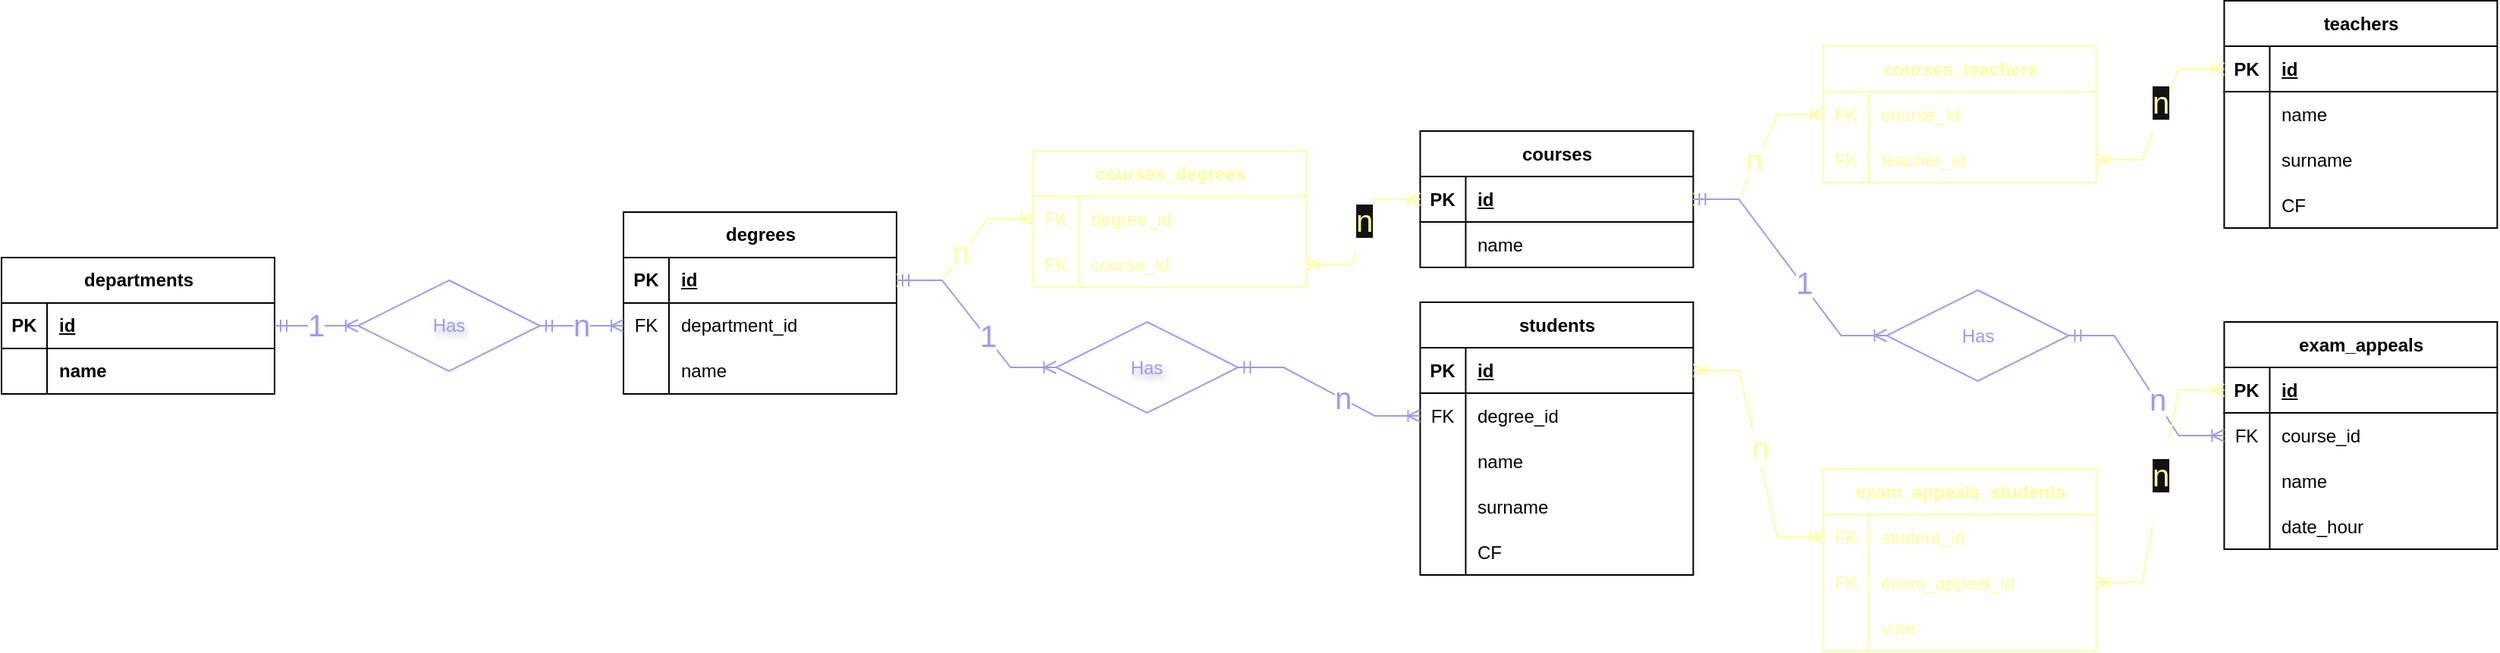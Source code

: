 <mxfile version="27.0.9">
  <diagram name="Pagina-1" id="06k3Z27PeAj8y19fnz2d">
    <mxGraphModel dx="1483" dy="-186" grid="1" gridSize="10" guides="1" tooltips="1" connect="1" arrows="1" fold="1" page="0" pageScale="1" pageWidth="1169" pageHeight="827" math="0" shadow="0">
      <root>
        <mxCell id="0" />
        <mxCell id="1" parent="0" />
        <mxCell id="86YkjnECOWu4n2th2gXM-67" value="departments" style="shape=table;startSize=30;container=1;collapsible=1;childLayout=tableLayout;fixedRows=1;rowLines=0;fontStyle=1;align=center;resizeLast=1;html=1;" vertex="1" parent="1">
          <mxGeometry y="1458" width="180" height="90" as="geometry" />
        </mxCell>
        <mxCell id="86YkjnECOWu4n2th2gXM-68" value="" style="shape=tableRow;horizontal=0;startSize=0;swimlaneHead=0;swimlaneBody=0;fillColor=none;collapsible=0;dropTarget=0;points=[[0,0.5],[1,0.5]];portConstraint=eastwest;top=0;left=0;right=0;bottom=1;" vertex="1" parent="86YkjnECOWu4n2th2gXM-67">
          <mxGeometry y="30" width="180" height="30" as="geometry" />
        </mxCell>
        <mxCell id="86YkjnECOWu4n2th2gXM-69" value="PK" style="shape=partialRectangle;connectable=0;fillColor=none;top=0;left=0;bottom=0;right=0;fontStyle=1;overflow=hidden;whiteSpace=wrap;html=1;" vertex="1" parent="86YkjnECOWu4n2th2gXM-68">
          <mxGeometry width="30" height="30" as="geometry">
            <mxRectangle width="30" height="30" as="alternateBounds" />
          </mxGeometry>
        </mxCell>
        <mxCell id="86YkjnECOWu4n2th2gXM-70" value="id" style="shape=partialRectangle;connectable=0;fillColor=none;top=0;left=0;bottom=0;right=0;align=left;spacingLeft=6;fontStyle=5;overflow=hidden;whiteSpace=wrap;html=1;" vertex="1" parent="86YkjnECOWu4n2th2gXM-68">
          <mxGeometry x="30" width="150" height="30" as="geometry">
            <mxRectangle width="150" height="30" as="alternateBounds" />
          </mxGeometry>
        </mxCell>
        <mxCell id="86YkjnECOWu4n2th2gXM-71" value="" style="shape=tableRow;horizontal=0;startSize=0;swimlaneHead=0;swimlaneBody=0;fillColor=none;collapsible=0;dropTarget=0;points=[[0,0.5],[1,0.5]];portConstraint=eastwest;top=0;left=0;right=0;bottom=1;" vertex="1" parent="86YkjnECOWu4n2th2gXM-67">
          <mxGeometry y="60" width="180" height="30" as="geometry" />
        </mxCell>
        <mxCell id="86YkjnECOWu4n2th2gXM-72" value="" style="shape=partialRectangle;connectable=0;fillColor=none;top=0;left=0;bottom=0;right=0;fontStyle=1;overflow=hidden;whiteSpace=wrap;html=1;" vertex="1" parent="86YkjnECOWu4n2th2gXM-71">
          <mxGeometry width="30" height="30" as="geometry">
            <mxRectangle width="30" height="30" as="alternateBounds" />
          </mxGeometry>
        </mxCell>
        <mxCell id="86YkjnECOWu4n2th2gXM-73" value="name" style="shape=partialRectangle;connectable=0;fillColor=none;top=0;left=0;bottom=0;right=0;align=left;spacingLeft=6;fontStyle=1;overflow=hidden;whiteSpace=wrap;html=1;" vertex="1" parent="86YkjnECOWu4n2th2gXM-71">
          <mxGeometry x="30" width="150" height="30" as="geometry">
            <mxRectangle width="150" height="30" as="alternateBounds" />
          </mxGeometry>
        </mxCell>
        <mxCell id="86YkjnECOWu4n2th2gXM-74" value="degrees" style="shape=table;startSize=30;container=1;collapsible=1;childLayout=tableLayout;fixedRows=1;rowLines=0;fontStyle=1;align=center;resizeLast=1;html=1;" vertex="1" parent="1">
          <mxGeometry x="410" y="1428" width="180" height="120" as="geometry" />
        </mxCell>
        <mxCell id="86YkjnECOWu4n2th2gXM-75" value="" style="shape=tableRow;horizontal=0;startSize=0;swimlaneHead=0;swimlaneBody=0;fillColor=none;collapsible=0;dropTarget=0;points=[[0,0.5],[1,0.5]];portConstraint=eastwest;top=0;left=0;right=0;bottom=1;" vertex="1" parent="86YkjnECOWu4n2th2gXM-74">
          <mxGeometry y="30" width="180" height="30" as="geometry" />
        </mxCell>
        <mxCell id="86YkjnECOWu4n2th2gXM-76" value="PK" style="shape=partialRectangle;connectable=0;fillColor=none;top=0;left=0;bottom=0;right=0;fontStyle=1;overflow=hidden;whiteSpace=wrap;html=1;" vertex="1" parent="86YkjnECOWu4n2th2gXM-75">
          <mxGeometry width="30" height="30" as="geometry">
            <mxRectangle width="30" height="30" as="alternateBounds" />
          </mxGeometry>
        </mxCell>
        <mxCell id="86YkjnECOWu4n2th2gXM-77" value="id" style="shape=partialRectangle;connectable=0;fillColor=none;top=0;left=0;bottom=0;right=0;align=left;spacingLeft=6;fontStyle=5;overflow=hidden;whiteSpace=wrap;html=1;" vertex="1" parent="86YkjnECOWu4n2th2gXM-75">
          <mxGeometry x="30" width="150" height="30" as="geometry">
            <mxRectangle width="150" height="30" as="alternateBounds" />
          </mxGeometry>
        </mxCell>
        <mxCell id="86YkjnECOWu4n2th2gXM-78" value="" style="shape=tableRow;horizontal=0;startSize=0;swimlaneHead=0;swimlaneBody=0;fillColor=none;collapsible=0;dropTarget=0;points=[[0,0.5],[1,0.5]];portConstraint=eastwest;top=0;left=0;right=0;bottom=0;" vertex="1" parent="86YkjnECOWu4n2th2gXM-74">
          <mxGeometry y="60" width="180" height="30" as="geometry" />
        </mxCell>
        <mxCell id="86YkjnECOWu4n2th2gXM-79" value="FK" style="shape=partialRectangle;connectable=0;fillColor=none;top=0;left=0;bottom=0;right=0;editable=1;overflow=hidden;whiteSpace=wrap;html=1;" vertex="1" parent="86YkjnECOWu4n2th2gXM-78">
          <mxGeometry width="30" height="30" as="geometry">
            <mxRectangle width="30" height="30" as="alternateBounds" />
          </mxGeometry>
        </mxCell>
        <mxCell id="86YkjnECOWu4n2th2gXM-80" value="department_id" style="shape=partialRectangle;connectable=0;fillColor=none;top=0;left=0;bottom=0;right=0;align=left;spacingLeft=6;overflow=hidden;whiteSpace=wrap;html=1;" vertex="1" parent="86YkjnECOWu4n2th2gXM-78">
          <mxGeometry x="30" width="150" height="30" as="geometry">
            <mxRectangle width="150" height="30" as="alternateBounds" />
          </mxGeometry>
        </mxCell>
        <mxCell id="86YkjnECOWu4n2th2gXM-81" value="" style="shape=tableRow;horizontal=0;startSize=0;swimlaneHead=0;swimlaneBody=0;fillColor=none;collapsible=0;dropTarget=0;points=[[0,0.5],[1,0.5]];portConstraint=eastwest;top=0;left=0;right=0;bottom=0;" vertex="1" parent="86YkjnECOWu4n2th2gXM-74">
          <mxGeometry y="90" width="180" height="30" as="geometry" />
        </mxCell>
        <mxCell id="86YkjnECOWu4n2th2gXM-82" value="" style="shape=partialRectangle;connectable=0;fillColor=none;top=0;left=0;bottom=0;right=0;editable=1;overflow=hidden;whiteSpace=wrap;html=1;" vertex="1" parent="86YkjnECOWu4n2th2gXM-81">
          <mxGeometry width="30" height="30" as="geometry">
            <mxRectangle width="30" height="30" as="alternateBounds" />
          </mxGeometry>
        </mxCell>
        <mxCell id="86YkjnECOWu4n2th2gXM-83" value="name" style="shape=partialRectangle;connectable=0;fillColor=none;top=0;left=0;bottom=0;right=0;align=left;spacingLeft=6;overflow=hidden;whiteSpace=wrap;html=1;" vertex="1" parent="86YkjnECOWu4n2th2gXM-81">
          <mxGeometry x="30" width="150" height="30" as="geometry">
            <mxRectangle width="150" height="30" as="alternateBounds" />
          </mxGeometry>
        </mxCell>
        <mxCell id="86YkjnECOWu4n2th2gXM-84" value="Has" style="shape=rhombus;perimeter=rhombusPerimeter;whiteSpace=wrap;html=1;align=center;textShadow=1;strokeColor=#9999FF;fontColor=#9999FF;" vertex="1" parent="1">
          <mxGeometry x="235" y="1473" width="120" height="60" as="geometry" />
        </mxCell>
        <mxCell id="86YkjnECOWu4n2th2gXM-85" value="" style="edgeStyle=entityRelationEdgeStyle;fontSize=12;html=1;endArrow=ERoneToMany;startArrow=ERmandOne;rounded=0;exitX=1;exitY=0.5;exitDx=0;exitDy=0;strokeColor=#9999FF;" edge="1" source="86YkjnECOWu4n2th2gXM-84" target="86YkjnECOWu4n2th2gXM-78" parent="1">
          <mxGeometry width="100" height="100" relative="1" as="geometry">
            <mxPoint x="385" y="1686" as="sourcePoint" />
            <mxPoint x="485" y="1586" as="targetPoint" />
          </mxGeometry>
        </mxCell>
        <mxCell id="86YkjnECOWu4n2th2gXM-86" value="&lt;font style=&quot;font-size: 20px;&quot;&gt;n&lt;/font&gt;" style="edgeLabel;html=1;align=center;verticalAlign=middle;resizable=0;points=[];fontColor=#9999FF;" vertex="1" connectable="0" parent="86YkjnECOWu4n2th2gXM-85">
          <mxGeometry x="0.146" y="1" relative="1" as="geometry">
            <mxPoint as="offset" />
          </mxGeometry>
        </mxCell>
        <mxCell id="86YkjnECOWu4n2th2gXM-87" value="" style="edgeStyle=entityRelationEdgeStyle;fontSize=12;html=1;endArrow=ERoneToMany;startArrow=ERmandOne;rounded=0;exitX=1;exitY=0.5;exitDx=0;exitDy=0;entryX=0;entryY=0.5;entryDx=0;entryDy=0;strokeColor=#9999FF;" edge="1" source="86YkjnECOWu4n2th2gXM-68" target="86YkjnECOWu4n2th2gXM-84" parent="1">
          <mxGeometry width="100" height="100" relative="1" as="geometry">
            <mxPoint x="200" y="1676" as="sourcePoint" />
            <mxPoint x="310" y="1781" as="targetPoint" />
          </mxGeometry>
        </mxCell>
        <mxCell id="86YkjnECOWu4n2th2gXM-88" value="&lt;font style=&quot;font-size: 20px;&quot;&gt;1&lt;/font&gt;" style="edgeLabel;html=1;align=center;verticalAlign=middle;resizable=0;points=[];fontColor=#9999FF;" vertex="1" connectable="0" parent="86YkjnECOWu4n2th2gXM-87">
          <mxGeometry x="0.146" y="1" relative="1" as="geometry">
            <mxPoint as="offset" />
          </mxGeometry>
        </mxCell>
        <mxCell id="86YkjnECOWu4n2th2gXM-101" value="courses" style="shape=table;startSize=30;container=1;collapsible=1;childLayout=tableLayout;fixedRows=1;rowLines=0;fontStyle=1;align=center;resizeLast=1;html=1;" vertex="1" parent="1">
          <mxGeometry x="935.2" y="1374.5" width="180" height="90" as="geometry" />
        </mxCell>
        <mxCell id="86YkjnECOWu4n2th2gXM-102" value="" style="shape=tableRow;horizontal=0;startSize=0;swimlaneHead=0;swimlaneBody=0;fillColor=none;collapsible=0;dropTarget=0;points=[[0,0.5],[1,0.5]];portConstraint=eastwest;top=0;left=0;right=0;bottom=1;" vertex="1" parent="86YkjnECOWu4n2th2gXM-101">
          <mxGeometry y="30" width="180" height="30" as="geometry" />
        </mxCell>
        <mxCell id="86YkjnECOWu4n2th2gXM-103" value="PK" style="shape=partialRectangle;connectable=0;fillColor=none;top=0;left=0;bottom=0;right=0;fontStyle=1;overflow=hidden;whiteSpace=wrap;html=1;" vertex="1" parent="86YkjnECOWu4n2th2gXM-102">
          <mxGeometry width="30" height="30" as="geometry">
            <mxRectangle width="30" height="30" as="alternateBounds" />
          </mxGeometry>
        </mxCell>
        <mxCell id="86YkjnECOWu4n2th2gXM-104" value="id" style="shape=partialRectangle;connectable=0;fillColor=none;top=0;left=0;bottom=0;right=0;align=left;spacingLeft=6;fontStyle=5;overflow=hidden;whiteSpace=wrap;html=1;" vertex="1" parent="86YkjnECOWu4n2th2gXM-102">
          <mxGeometry x="30" width="150" height="30" as="geometry">
            <mxRectangle width="150" height="30" as="alternateBounds" />
          </mxGeometry>
        </mxCell>
        <mxCell id="86YkjnECOWu4n2th2gXM-105" value="" style="shape=tableRow;horizontal=0;startSize=0;swimlaneHead=0;swimlaneBody=0;fillColor=none;collapsible=0;dropTarget=0;points=[[0,0.5],[1,0.5]];portConstraint=eastwest;top=0;left=0;right=0;bottom=0;" vertex="1" parent="86YkjnECOWu4n2th2gXM-101">
          <mxGeometry y="60" width="180" height="30" as="geometry" />
        </mxCell>
        <mxCell id="86YkjnECOWu4n2th2gXM-106" value="" style="shape=partialRectangle;connectable=0;fillColor=none;top=0;left=0;bottom=0;right=0;editable=1;overflow=hidden;whiteSpace=wrap;html=1;" vertex="1" parent="86YkjnECOWu4n2th2gXM-105">
          <mxGeometry width="30" height="30" as="geometry">
            <mxRectangle width="30" height="30" as="alternateBounds" />
          </mxGeometry>
        </mxCell>
        <mxCell id="86YkjnECOWu4n2th2gXM-107" value="name" style="shape=partialRectangle;connectable=0;fillColor=none;top=0;left=0;bottom=0;right=0;align=left;spacingLeft=6;overflow=hidden;whiteSpace=wrap;html=1;" vertex="1" parent="86YkjnECOWu4n2th2gXM-105">
          <mxGeometry x="30" width="150" height="30" as="geometry">
            <mxRectangle width="150" height="30" as="alternateBounds" />
          </mxGeometry>
        </mxCell>
        <mxCell id="86YkjnECOWu4n2th2gXM-118" value="&#xa;&lt;span style=&quot;font-family: Helvetica; font-size: 20px; font-style: normal; font-variant-ligatures: normal; font-variant-caps: normal; font-weight: 400; letter-spacing: normal; orphans: 2; text-align: center; text-indent: 0px; text-transform: none; widows: 2; word-spacing: 0px; -webkit-text-stroke-width: 0px; white-space: nowrap; background-color: rgb(18, 18, 18); text-decoration-thickness: initial; text-decoration-style: initial; text-decoration-color: initial; float: none; display: inline !important;&quot;&gt;n&lt;/span&gt;&#xa;&#xa;" style="edgeStyle=entityRelationEdgeStyle;fontSize=12;html=1;endArrow=ERoneToMany;startArrow=ERoneToMany;rounded=0;exitX=1;exitY=0.5;exitDx=0;exitDy=0;entryX=0;entryY=0.5;entryDx=0;entryDy=0;strokeColor=#FFFF99;fontColor=#FFFF99;" edge="1" source="86YkjnECOWu4n2th2gXM-275" target="86YkjnECOWu4n2th2gXM-102" parent="1">
          <mxGeometry width="100" height="100" relative="1" as="geometry">
            <mxPoint x="815.2" y="1455.5" as="sourcePoint" />
            <mxPoint x="1115.2" y="1458.5" as="targetPoint" />
          </mxGeometry>
        </mxCell>
        <mxCell id="86YkjnECOWu4n2th2gXM-122" value="" style="edgeStyle=entityRelationEdgeStyle;fontSize=12;html=1;endArrow=ERoneToMany;startArrow=ERoneToMany;rounded=0;exitX=1;exitY=0.5;exitDx=0;exitDy=0;entryX=0;entryY=0.5;entryDx=0;entryDy=0;strokeColor=#FFFF99;" edge="1" source="86YkjnECOWu4n2th2gXM-75" target="86YkjnECOWu4n2th2gXM-272" parent="1">
          <mxGeometry width="100" height="100" relative="1" as="geometry">
            <mxPoint x="745" y="1686" as="sourcePoint" />
            <mxPoint x="745" y="1428" as="targetPoint" />
            <Array as="points">
              <mxPoint x="745" y="1789" />
              <mxPoint x="795" y="1769" />
            </Array>
          </mxGeometry>
        </mxCell>
        <mxCell id="86YkjnECOWu4n2th2gXM-123" value="&lt;font style=&quot;font-size: 20px;&quot;&gt;n&lt;/font&gt;" style="edgeLabel;html=1;align=center;verticalAlign=middle;resizable=0;points=[];fontColor=#FFFF99;" vertex="1" connectable="0" parent="86YkjnECOWu4n2th2gXM-122">
          <mxGeometry x="-0.044" y="2" relative="1" as="geometry">
            <mxPoint as="offset" />
          </mxGeometry>
        </mxCell>
        <mxCell id="86YkjnECOWu4n2th2gXM-124" value="teachers" style="shape=table;startSize=30;container=1;collapsible=1;childLayout=tableLayout;fixedRows=1;rowLines=0;fontStyle=1;align=center;resizeLast=1;html=1;" vertex="1" parent="1">
          <mxGeometry x="1465.2" y="1288.5" width="180" height="150" as="geometry" />
        </mxCell>
        <mxCell id="86YkjnECOWu4n2th2gXM-125" value="" style="shape=tableRow;horizontal=0;startSize=0;swimlaneHead=0;swimlaneBody=0;fillColor=none;collapsible=0;dropTarget=0;points=[[0,0.5],[1,0.5]];portConstraint=eastwest;top=0;left=0;right=0;bottom=1;" vertex="1" parent="86YkjnECOWu4n2th2gXM-124">
          <mxGeometry y="30" width="180" height="30" as="geometry" />
        </mxCell>
        <mxCell id="86YkjnECOWu4n2th2gXM-126" value="PK" style="shape=partialRectangle;connectable=0;fillColor=none;top=0;left=0;bottom=0;right=0;fontStyle=1;overflow=hidden;whiteSpace=wrap;html=1;" vertex="1" parent="86YkjnECOWu4n2th2gXM-125">
          <mxGeometry width="30" height="30" as="geometry">
            <mxRectangle width="30" height="30" as="alternateBounds" />
          </mxGeometry>
        </mxCell>
        <mxCell id="86YkjnECOWu4n2th2gXM-127" value="id" style="shape=partialRectangle;connectable=0;fillColor=none;top=0;left=0;bottom=0;right=0;align=left;spacingLeft=6;fontStyle=5;overflow=hidden;whiteSpace=wrap;html=1;" vertex="1" parent="86YkjnECOWu4n2th2gXM-125">
          <mxGeometry x="30" width="150" height="30" as="geometry">
            <mxRectangle width="150" height="30" as="alternateBounds" />
          </mxGeometry>
        </mxCell>
        <mxCell id="86YkjnECOWu4n2th2gXM-128" value="" style="shape=tableRow;horizontal=0;startSize=0;swimlaneHead=0;swimlaneBody=0;fillColor=none;collapsible=0;dropTarget=0;points=[[0,0.5],[1,0.5]];portConstraint=eastwest;top=0;left=0;right=0;bottom=0;" vertex="1" parent="86YkjnECOWu4n2th2gXM-124">
          <mxGeometry y="60" width="180" height="30" as="geometry" />
        </mxCell>
        <mxCell id="86YkjnECOWu4n2th2gXM-129" value="" style="shape=partialRectangle;connectable=0;fillColor=none;top=0;left=0;bottom=0;right=0;editable=1;overflow=hidden;whiteSpace=wrap;html=1;" vertex="1" parent="86YkjnECOWu4n2th2gXM-128">
          <mxGeometry width="30" height="30" as="geometry">
            <mxRectangle width="30" height="30" as="alternateBounds" />
          </mxGeometry>
        </mxCell>
        <mxCell id="86YkjnECOWu4n2th2gXM-130" value="name" style="shape=partialRectangle;connectable=0;fillColor=none;top=0;left=0;bottom=0;right=0;align=left;spacingLeft=6;overflow=hidden;whiteSpace=wrap;html=1;" vertex="1" parent="86YkjnECOWu4n2th2gXM-128">
          <mxGeometry x="30" width="150" height="30" as="geometry">
            <mxRectangle width="150" height="30" as="alternateBounds" />
          </mxGeometry>
        </mxCell>
        <mxCell id="86YkjnECOWu4n2th2gXM-131" value="" style="shape=tableRow;horizontal=0;startSize=0;swimlaneHead=0;swimlaneBody=0;fillColor=none;collapsible=0;dropTarget=0;points=[[0,0.5],[1,0.5]];portConstraint=eastwest;top=0;left=0;right=0;bottom=0;" vertex="1" parent="86YkjnECOWu4n2th2gXM-124">
          <mxGeometry y="90" width="180" height="30" as="geometry" />
        </mxCell>
        <mxCell id="86YkjnECOWu4n2th2gXM-132" value="" style="shape=partialRectangle;connectable=0;fillColor=none;top=0;left=0;bottom=0;right=0;editable=1;overflow=hidden;whiteSpace=wrap;html=1;" vertex="1" parent="86YkjnECOWu4n2th2gXM-131">
          <mxGeometry width="30" height="30" as="geometry">
            <mxRectangle width="30" height="30" as="alternateBounds" />
          </mxGeometry>
        </mxCell>
        <mxCell id="86YkjnECOWu4n2th2gXM-133" value="surname" style="shape=partialRectangle;connectable=0;fillColor=none;top=0;left=0;bottom=0;right=0;align=left;spacingLeft=6;overflow=hidden;whiteSpace=wrap;html=1;" vertex="1" parent="86YkjnECOWu4n2th2gXM-131">
          <mxGeometry x="30" width="150" height="30" as="geometry">
            <mxRectangle width="150" height="30" as="alternateBounds" />
          </mxGeometry>
        </mxCell>
        <mxCell id="86YkjnECOWu4n2th2gXM-134" value="" style="shape=tableRow;horizontal=0;startSize=0;swimlaneHead=0;swimlaneBody=0;fillColor=none;collapsible=0;dropTarget=0;points=[[0,0.5],[1,0.5]];portConstraint=eastwest;top=0;left=0;right=0;bottom=0;" vertex="1" parent="86YkjnECOWu4n2th2gXM-124">
          <mxGeometry y="120" width="180" height="30" as="geometry" />
        </mxCell>
        <mxCell id="86YkjnECOWu4n2th2gXM-135" value="" style="shape=partialRectangle;connectable=0;fillColor=none;top=0;left=0;bottom=0;right=0;editable=1;overflow=hidden;whiteSpace=wrap;html=1;" vertex="1" parent="86YkjnECOWu4n2th2gXM-134">
          <mxGeometry width="30" height="30" as="geometry">
            <mxRectangle width="30" height="30" as="alternateBounds" />
          </mxGeometry>
        </mxCell>
        <mxCell id="86YkjnECOWu4n2th2gXM-136" value="CF" style="shape=partialRectangle;connectable=0;fillColor=none;top=0;left=0;bottom=0;right=0;align=left;spacingLeft=6;overflow=hidden;whiteSpace=wrap;html=1;" vertex="1" parent="86YkjnECOWu4n2th2gXM-134">
          <mxGeometry x="30" width="150" height="30" as="geometry">
            <mxRectangle width="150" height="30" as="alternateBounds" />
          </mxGeometry>
        </mxCell>
        <mxCell id="86YkjnECOWu4n2th2gXM-138" value="" style="edgeStyle=entityRelationEdgeStyle;fontSize=12;html=1;endArrow=ERoneToMany;startArrow=ERoneToMany;rounded=0;exitX=1;exitY=0.5;exitDx=0;exitDy=0;entryX=0;entryY=0.5;entryDx=0;entryDy=0;strokeColor=#FFFF99;" edge="1" source="86YkjnECOWu4n2th2gXM-102" target="86YkjnECOWu4n2th2gXM-285" parent="1">
          <mxGeometry width="100" height="100" relative="1" as="geometry">
            <mxPoint x="1445.2" y="1542.5" as="sourcePoint" />
            <mxPoint x="1242.7" y="1374.5" as="targetPoint" />
            <Array as="points">
              <mxPoint x="1465.2" y="1651.5" />
            </Array>
          </mxGeometry>
        </mxCell>
        <mxCell id="86YkjnECOWu4n2th2gXM-139" value="&lt;font style=&quot;font-size: 20px;&quot;&gt;n&lt;/font&gt;" style="edgeLabel;html=1;align=center;verticalAlign=middle;resizable=0;points=[];fontColor=#FFFF99;" vertex="1" connectable="0" parent="86YkjnECOWu4n2th2gXM-138">
          <mxGeometry x="-0.044" y="2" relative="1" as="geometry">
            <mxPoint as="offset" />
          </mxGeometry>
        </mxCell>
        <mxCell id="86YkjnECOWu4n2th2gXM-142" value="&#xa;&lt;span style=&quot;font-family: Helvetica; font-size: 20px; font-style: normal; font-variant-ligatures: normal; font-variant-caps: normal; font-weight: 400; letter-spacing: normal; orphans: 2; text-align: center; text-indent: 0px; text-transform: none; widows: 2; word-spacing: 0px; -webkit-text-stroke-width: 0px; white-space: nowrap; background-color: rgb(18, 18, 18); text-decoration-thickness: initial; text-decoration-style: initial; text-decoration-color: initial; float: none; display: inline !important;&quot;&gt;n&lt;/span&gt;&#xa;&#xa;" style="edgeStyle=entityRelationEdgeStyle;fontSize=12;html=1;endArrow=ERoneToMany;startArrow=ERoneToMany;rounded=0;exitX=1;exitY=0.5;exitDx=0;exitDy=0;entryX=0;entryY=0.5;entryDx=0;entryDy=0;strokeColor=#FFFF99;fontColor=#FFFF99;" edge="1" source="86YkjnECOWu4n2th2gXM-288" target="86YkjnECOWu4n2th2gXM-125" parent="1">
          <mxGeometry width="100" height="100" relative="1" as="geometry">
            <mxPoint x="1362.7" y="1374.5" as="sourcePoint" />
            <mxPoint x="1865.2" y="1546.5" as="targetPoint" />
          </mxGeometry>
        </mxCell>
        <mxCell id="86YkjnECOWu4n2th2gXM-158" value="exam_appeals" style="shape=table;startSize=30;container=1;collapsible=1;childLayout=tableLayout;fixedRows=1;rowLines=0;fontStyle=1;align=center;resizeLast=1;html=1;" vertex="1" parent="1">
          <mxGeometry x="1465.2" y="1500.5" width="180" height="150" as="geometry" />
        </mxCell>
        <mxCell id="86YkjnECOWu4n2th2gXM-159" value="" style="shape=tableRow;horizontal=0;startSize=0;swimlaneHead=0;swimlaneBody=0;fillColor=none;collapsible=0;dropTarget=0;points=[[0,0.5],[1,0.5]];portConstraint=eastwest;top=0;left=0;right=0;bottom=1;" vertex="1" parent="86YkjnECOWu4n2th2gXM-158">
          <mxGeometry y="30" width="180" height="30" as="geometry" />
        </mxCell>
        <mxCell id="86YkjnECOWu4n2th2gXM-160" value="PK" style="shape=partialRectangle;connectable=0;fillColor=none;top=0;left=0;bottom=0;right=0;fontStyle=1;overflow=hidden;whiteSpace=wrap;html=1;" vertex="1" parent="86YkjnECOWu4n2th2gXM-159">
          <mxGeometry width="30" height="30" as="geometry">
            <mxRectangle width="30" height="30" as="alternateBounds" />
          </mxGeometry>
        </mxCell>
        <mxCell id="86YkjnECOWu4n2th2gXM-161" value="id" style="shape=partialRectangle;connectable=0;fillColor=none;top=0;left=0;bottom=0;right=0;align=left;spacingLeft=6;fontStyle=5;overflow=hidden;whiteSpace=wrap;html=1;" vertex="1" parent="86YkjnECOWu4n2th2gXM-159">
          <mxGeometry x="30" width="150" height="30" as="geometry">
            <mxRectangle width="150" height="30" as="alternateBounds" />
          </mxGeometry>
        </mxCell>
        <mxCell id="86YkjnECOWu4n2th2gXM-162" value="" style="shape=tableRow;horizontal=0;startSize=0;swimlaneHead=0;swimlaneBody=0;fillColor=none;collapsible=0;dropTarget=0;points=[[0,0.5],[1,0.5]];portConstraint=eastwest;top=0;left=0;right=0;bottom=0;" vertex="1" parent="86YkjnECOWu4n2th2gXM-158">
          <mxGeometry y="60" width="180" height="30" as="geometry" />
        </mxCell>
        <mxCell id="86YkjnECOWu4n2th2gXM-163" value="FK" style="shape=partialRectangle;connectable=0;fillColor=none;top=0;left=0;bottom=0;right=0;editable=1;overflow=hidden;whiteSpace=wrap;html=1;" vertex="1" parent="86YkjnECOWu4n2th2gXM-162">
          <mxGeometry width="30" height="30" as="geometry">
            <mxRectangle width="30" height="30" as="alternateBounds" />
          </mxGeometry>
        </mxCell>
        <mxCell id="86YkjnECOWu4n2th2gXM-164" value="course_id" style="shape=partialRectangle;connectable=0;fillColor=none;top=0;left=0;bottom=0;right=0;align=left;spacingLeft=6;overflow=hidden;whiteSpace=wrap;html=1;" vertex="1" parent="86YkjnECOWu4n2th2gXM-162">
          <mxGeometry x="30" width="150" height="30" as="geometry">
            <mxRectangle width="150" height="30" as="alternateBounds" />
          </mxGeometry>
        </mxCell>
        <mxCell id="86YkjnECOWu4n2th2gXM-165" value="" style="shape=tableRow;horizontal=0;startSize=0;swimlaneHead=0;swimlaneBody=0;fillColor=none;collapsible=0;dropTarget=0;points=[[0,0.5],[1,0.5]];portConstraint=eastwest;top=0;left=0;right=0;bottom=0;" vertex="1" parent="86YkjnECOWu4n2th2gXM-158">
          <mxGeometry y="90" width="180" height="30" as="geometry" />
        </mxCell>
        <mxCell id="86YkjnECOWu4n2th2gXM-166" value="" style="shape=partialRectangle;connectable=0;fillColor=none;top=0;left=0;bottom=0;right=0;editable=1;overflow=hidden;whiteSpace=wrap;html=1;" vertex="1" parent="86YkjnECOWu4n2th2gXM-165">
          <mxGeometry width="30" height="30" as="geometry">
            <mxRectangle width="30" height="30" as="alternateBounds" />
          </mxGeometry>
        </mxCell>
        <mxCell id="86YkjnECOWu4n2th2gXM-167" value="name" style="shape=partialRectangle;connectable=0;fillColor=none;top=0;left=0;bottom=0;right=0;align=left;spacingLeft=6;overflow=hidden;whiteSpace=wrap;html=1;" vertex="1" parent="86YkjnECOWu4n2th2gXM-165">
          <mxGeometry x="30" width="150" height="30" as="geometry">
            <mxRectangle width="150" height="30" as="alternateBounds" />
          </mxGeometry>
        </mxCell>
        <mxCell id="86YkjnECOWu4n2th2gXM-168" value="" style="shape=tableRow;horizontal=0;startSize=0;swimlaneHead=0;swimlaneBody=0;fillColor=none;collapsible=0;dropTarget=0;points=[[0,0.5],[1,0.5]];portConstraint=eastwest;top=0;left=0;right=0;bottom=0;" vertex="1" parent="86YkjnECOWu4n2th2gXM-158">
          <mxGeometry y="120" width="180" height="30" as="geometry" />
        </mxCell>
        <mxCell id="86YkjnECOWu4n2th2gXM-169" value="" style="shape=partialRectangle;connectable=0;fillColor=none;top=0;left=0;bottom=0;right=0;editable=1;overflow=hidden;whiteSpace=wrap;html=1;" vertex="1" parent="86YkjnECOWu4n2th2gXM-168">
          <mxGeometry width="30" height="30" as="geometry">
            <mxRectangle width="30" height="30" as="alternateBounds" />
          </mxGeometry>
        </mxCell>
        <mxCell id="86YkjnECOWu4n2th2gXM-170" value="date_hour" style="shape=partialRectangle;connectable=0;fillColor=none;top=0;left=0;bottom=0;right=0;align=left;spacingLeft=6;overflow=hidden;whiteSpace=wrap;html=1;" vertex="1" parent="86YkjnECOWu4n2th2gXM-168">
          <mxGeometry x="30" width="150" height="30" as="geometry">
            <mxRectangle width="150" height="30" as="alternateBounds" />
          </mxGeometry>
        </mxCell>
        <mxCell id="86YkjnECOWu4n2th2gXM-174" value="Has" style="shape=rhombus;perimeter=rhombusPerimeter;whiteSpace=wrap;html=1;align=center;strokeColor=#9999FF;fontColor=#9999FF;" vertex="1" parent="1">
          <mxGeometry x="1242.7" y="1479.5" width="120" height="60" as="geometry" />
        </mxCell>
        <mxCell id="86YkjnECOWu4n2th2gXM-175" value="" style="edgeStyle=entityRelationEdgeStyle;fontSize=12;html=1;endArrow=ERoneToMany;startArrow=ERmandOne;rounded=0;exitX=1;exitY=0.5;exitDx=0;exitDy=0;entryX=0;entryY=0.5;entryDx=0;entryDy=0;strokeColor=#9999FF;" edge="1" source="86YkjnECOWu4n2th2gXM-102" target="86YkjnECOWu4n2th2gXM-174" parent="1">
          <mxGeometry width="100" height="100" relative="1" as="geometry">
            <mxPoint x="1135.2" y="1490.5" as="sourcePoint" />
            <mxPoint x="1155.2" y="1925" as="targetPoint" />
          </mxGeometry>
        </mxCell>
        <mxCell id="86YkjnECOWu4n2th2gXM-176" value="&lt;font style=&quot;font-size: 20px;&quot;&gt;1&lt;/font&gt;" style="edgeLabel;html=1;align=center;verticalAlign=middle;resizable=0;points=[];fontColor=#9999FF;" vertex="1" connectable="0" parent="86YkjnECOWu4n2th2gXM-175">
          <mxGeometry x="0.146" y="1" relative="1" as="geometry">
            <mxPoint as="offset" />
          </mxGeometry>
        </mxCell>
        <mxCell id="86YkjnECOWu4n2th2gXM-177" value="" style="edgeStyle=entityRelationEdgeStyle;fontSize=12;html=1;endArrow=ERoneToMany;startArrow=ERmandOne;rounded=0;exitX=1;exitY=0.5;exitDx=0;exitDy=0;entryX=0;entryY=0.5;entryDx=0;entryDy=0;strokeColor=#9999FF;" edge="1" source="86YkjnECOWu4n2th2gXM-174" target="86YkjnECOWu4n2th2gXM-162" parent="1">
          <mxGeometry width="100" height="100" relative="1" as="geometry">
            <mxPoint x="1445.2" y="2012.5" as="sourcePoint" />
            <mxPoint x="1595.2" y="1957.5" as="targetPoint" />
          </mxGeometry>
        </mxCell>
        <mxCell id="86YkjnECOWu4n2th2gXM-178" value="&lt;font style=&quot;font-size: 20px;&quot;&gt;n&lt;/font&gt;" style="edgeLabel;html=1;align=center;verticalAlign=middle;resizable=0;points=[];fontColor=#9999FF;" vertex="1" connectable="0" parent="86YkjnECOWu4n2th2gXM-177">
          <mxGeometry x="0.146" y="1" relative="1" as="geometry">
            <mxPoint as="offset" />
          </mxGeometry>
        </mxCell>
        <mxCell id="86YkjnECOWu4n2th2gXM-197" value="" style="edgeStyle=entityRelationEdgeStyle;fontSize=12;html=1;endArrow=ERoneToMany;startArrow=ERmandOne;rounded=0;exitX=1;exitY=0.5;exitDx=0;exitDy=0;entryX=0;entryY=0.5;entryDx=0;entryDy=0;strokeColor=#9999FF;" edge="1" source="86YkjnECOWu4n2th2gXM-75" target="86YkjnECOWu4n2th2gXM-199" parent="1">
          <mxGeometry width="100" height="100" relative="1" as="geometry">
            <mxPoint x="185" y="1825" as="sourcePoint" />
            <mxPoint x="255" y="1810" as="targetPoint" />
          </mxGeometry>
        </mxCell>
        <mxCell id="86YkjnECOWu4n2th2gXM-198" value="&lt;font style=&quot;font-size: 20px;&quot;&gt;1&lt;/font&gt;" style="edgeLabel;html=1;align=center;verticalAlign=middle;resizable=0;points=[];fontColor=#9999FF;" vertex="1" connectable="0" parent="86YkjnECOWu4n2th2gXM-197">
          <mxGeometry x="0.146" y="1" relative="1" as="geometry">
            <mxPoint as="offset" />
          </mxGeometry>
        </mxCell>
        <mxCell id="86YkjnECOWu4n2th2gXM-199" value="Has" style="shape=rhombus;perimeter=rhombusPerimeter;whiteSpace=wrap;html=1;align=center;textShadow=1;strokeColor=#9999FF;fontColor=#9999FF;" vertex="1" parent="1">
          <mxGeometry x="695.2" y="1500.5" width="120" height="60" as="geometry" />
        </mxCell>
        <mxCell id="86YkjnECOWu4n2th2gXM-215" value="students" style="shape=table;startSize=30;container=1;collapsible=1;childLayout=tableLayout;fixedRows=1;rowLines=0;fontStyle=1;align=center;resizeLast=1;html=1;" vertex="1" parent="1">
          <mxGeometry x="935.2" y="1487.5" width="180" height="180" as="geometry" />
        </mxCell>
        <mxCell id="86YkjnECOWu4n2th2gXM-216" value="" style="shape=tableRow;horizontal=0;startSize=0;swimlaneHead=0;swimlaneBody=0;fillColor=none;collapsible=0;dropTarget=0;points=[[0,0.5],[1,0.5]];portConstraint=eastwest;top=0;left=0;right=0;bottom=1;" vertex="1" parent="86YkjnECOWu4n2th2gXM-215">
          <mxGeometry y="30" width="180" height="30" as="geometry" />
        </mxCell>
        <mxCell id="86YkjnECOWu4n2th2gXM-217" value="PK" style="shape=partialRectangle;connectable=0;fillColor=none;top=0;left=0;bottom=0;right=0;fontStyle=1;overflow=hidden;whiteSpace=wrap;html=1;" vertex="1" parent="86YkjnECOWu4n2th2gXM-216">
          <mxGeometry width="30" height="30" as="geometry">
            <mxRectangle width="30" height="30" as="alternateBounds" />
          </mxGeometry>
        </mxCell>
        <mxCell id="86YkjnECOWu4n2th2gXM-218" value="id" style="shape=partialRectangle;connectable=0;fillColor=none;top=0;left=0;bottom=0;right=0;align=left;spacingLeft=6;fontStyle=5;overflow=hidden;whiteSpace=wrap;html=1;" vertex="1" parent="86YkjnECOWu4n2th2gXM-216">
          <mxGeometry x="30" width="150" height="30" as="geometry">
            <mxRectangle width="150" height="30" as="alternateBounds" />
          </mxGeometry>
        </mxCell>
        <mxCell id="86YkjnECOWu4n2th2gXM-219" value="" style="shape=tableRow;horizontal=0;startSize=0;swimlaneHead=0;swimlaneBody=0;fillColor=none;collapsible=0;dropTarget=0;points=[[0,0.5],[1,0.5]];portConstraint=eastwest;top=0;left=0;right=0;bottom=0;" vertex="1" parent="86YkjnECOWu4n2th2gXM-215">
          <mxGeometry y="60" width="180" height="30" as="geometry" />
        </mxCell>
        <mxCell id="86YkjnECOWu4n2th2gXM-220" value="FK" style="shape=partialRectangle;connectable=0;fillColor=none;top=0;left=0;bottom=0;right=0;editable=1;overflow=hidden;whiteSpace=wrap;html=1;" vertex="1" parent="86YkjnECOWu4n2th2gXM-219">
          <mxGeometry width="30" height="30" as="geometry">
            <mxRectangle width="30" height="30" as="alternateBounds" />
          </mxGeometry>
        </mxCell>
        <mxCell id="86YkjnECOWu4n2th2gXM-221" value="degree_id" style="shape=partialRectangle;connectable=0;fillColor=none;top=0;left=0;bottom=0;right=0;align=left;spacingLeft=6;overflow=hidden;whiteSpace=wrap;html=1;" vertex="1" parent="86YkjnECOWu4n2th2gXM-219">
          <mxGeometry x="30" width="150" height="30" as="geometry">
            <mxRectangle width="150" height="30" as="alternateBounds" />
          </mxGeometry>
        </mxCell>
        <mxCell id="86YkjnECOWu4n2th2gXM-222" value="" style="shape=tableRow;horizontal=0;startSize=0;swimlaneHead=0;swimlaneBody=0;fillColor=none;collapsible=0;dropTarget=0;points=[[0,0.5],[1,0.5]];portConstraint=eastwest;top=0;left=0;right=0;bottom=0;" vertex="1" parent="86YkjnECOWu4n2th2gXM-215">
          <mxGeometry y="90" width="180" height="30" as="geometry" />
        </mxCell>
        <mxCell id="86YkjnECOWu4n2th2gXM-223" value="" style="shape=partialRectangle;connectable=0;fillColor=none;top=0;left=0;bottom=0;right=0;editable=1;overflow=hidden;whiteSpace=wrap;html=1;" vertex="1" parent="86YkjnECOWu4n2th2gXM-222">
          <mxGeometry width="30" height="30" as="geometry">
            <mxRectangle width="30" height="30" as="alternateBounds" />
          </mxGeometry>
        </mxCell>
        <mxCell id="86YkjnECOWu4n2th2gXM-224" value="name" style="shape=partialRectangle;connectable=0;fillColor=none;top=0;left=0;bottom=0;right=0;align=left;spacingLeft=6;overflow=hidden;whiteSpace=wrap;html=1;" vertex="1" parent="86YkjnECOWu4n2th2gXM-222">
          <mxGeometry x="30" width="150" height="30" as="geometry">
            <mxRectangle width="150" height="30" as="alternateBounds" />
          </mxGeometry>
        </mxCell>
        <mxCell id="86YkjnECOWu4n2th2gXM-252" value="" style="shape=tableRow;horizontal=0;startSize=0;swimlaneHead=0;swimlaneBody=0;fillColor=none;collapsible=0;dropTarget=0;points=[[0,0.5],[1,0.5]];portConstraint=eastwest;top=0;left=0;right=0;bottom=0;" vertex="1" parent="86YkjnECOWu4n2th2gXM-215">
          <mxGeometry y="120" width="180" height="30" as="geometry" />
        </mxCell>
        <mxCell id="86YkjnECOWu4n2th2gXM-253" value="" style="shape=partialRectangle;connectable=0;fillColor=none;top=0;left=0;bottom=0;right=0;editable=1;overflow=hidden;whiteSpace=wrap;html=1;" vertex="1" parent="86YkjnECOWu4n2th2gXM-252">
          <mxGeometry width="30" height="30" as="geometry">
            <mxRectangle width="30" height="30" as="alternateBounds" />
          </mxGeometry>
        </mxCell>
        <mxCell id="86YkjnECOWu4n2th2gXM-254" value="surname" style="shape=partialRectangle;connectable=0;fillColor=none;top=0;left=0;bottom=0;right=0;align=left;spacingLeft=6;overflow=hidden;whiteSpace=wrap;html=1;" vertex="1" parent="86YkjnECOWu4n2th2gXM-252">
          <mxGeometry x="30" width="150" height="30" as="geometry">
            <mxRectangle width="150" height="30" as="alternateBounds" />
          </mxGeometry>
        </mxCell>
        <mxCell id="86YkjnECOWu4n2th2gXM-225" value="" style="shape=tableRow;horizontal=0;startSize=0;swimlaneHead=0;swimlaneBody=0;fillColor=none;collapsible=0;dropTarget=0;points=[[0,0.5],[1,0.5]];portConstraint=eastwest;top=0;left=0;right=0;bottom=0;" vertex="1" parent="86YkjnECOWu4n2th2gXM-215">
          <mxGeometry y="150" width="180" height="30" as="geometry" />
        </mxCell>
        <mxCell id="86YkjnECOWu4n2th2gXM-226" value="" style="shape=partialRectangle;connectable=0;fillColor=none;top=0;left=0;bottom=0;right=0;editable=1;overflow=hidden;whiteSpace=wrap;html=1;" vertex="1" parent="86YkjnECOWu4n2th2gXM-225">
          <mxGeometry width="30" height="30" as="geometry">
            <mxRectangle width="30" height="30" as="alternateBounds" />
          </mxGeometry>
        </mxCell>
        <mxCell id="86YkjnECOWu4n2th2gXM-227" value="CF" style="shape=partialRectangle;connectable=0;fillColor=none;top=0;left=0;bottom=0;right=0;align=left;spacingLeft=6;overflow=hidden;whiteSpace=wrap;html=1;" vertex="1" parent="86YkjnECOWu4n2th2gXM-225">
          <mxGeometry x="30" width="150" height="30" as="geometry">
            <mxRectangle width="150" height="30" as="alternateBounds" />
          </mxGeometry>
        </mxCell>
        <mxCell id="86YkjnECOWu4n2th2gXM-228" value="" style="edgeStyle=entityRelationEdgeStyle;fontSize=12;html=1;endArrow=ERoneToMany;startArrow=ERmandOne;rounded=0;entryX=0;entryY=0.5;entryDx=0;entryDy=0;strokeColor=#9999FF;exitX=1;exitY=0.5;exitDx=0;exitDy=0;" edge="1" source="86YkjnECOWu4n2th2gXM-199" target="86YkjnECOWu4n2th2gXM-219" parent="1">
          <mxGeometry width="100" height="100" relative="1" as="geometry">
            <mxPoint x="792.7" y="2227.5" as="sourcePoint" />
            <mxPoint x="912.7" y="1992.5" as="targetPoint" />
          </mxGeometry>
        </mxCell>
        <mxCell id="86YkjnECOWu4n2th2gXM-229" value="&lt;font style=&quot;font-size: 20px;&quot;&gt;n&lt;/font&gt;" style="edgeLabel;html=1;align=center;verticalAlign=middle;resizable=0;points=[];fontColor=#9999FF;" vertex="1" connectable="0" parent="86YkjnECOWu4n2th2gXM-228">
          <mxGeometry x="0.146" y="1" relative="1" as="geometry">
            <mxPoint as="offset" />
          </mxGeometry>
        </mxCell>
        <mxCell id="86YkjnECOWu4n2th2gXM-233" value="&#xa;&lt;span style=&quot;font-family: Helvetica; font-size: 20px; font-style: normal; font-variant-ligatures: normal; font-variant-caps: normal; font-weight: 400; letter-spacing: normal; orphans: 2; text-align: center; text-indent: 0px; text-transform: none; widows: 2; word-spacing: 0px; -webkit-text-stroke-width: 0px; white-space: nowrap; background-color: rgb(18, 18, 18); text-decoration-thickness: initial; text-decoration-style: initial; text-decoration-color: initial; float: none; display: inline !important;&quot;&gt;n&lt;/span&gt;&#xa;&#xa;" style="edgeStyle=entityRelationEdgeStyle;fontSize=12;html=1;endArrow=ERoneToMany;startArrow=ERoneToMany;rounded=0;exitX=1;exitY=0.5;exitDx=0;exitDy=0;strokeColor=#FFFF99;fontColor=#FFFF99;entryX=0;entryY=0.5;entryDx=0;entryDy=0;" edge="1" source="86YkjnECOWu4n2th2gXM-262" target="86YkjnECOWu4n2th2gXM-159" parent="1">
          <mxGeometry width="100" height="100" relative="1" as="geometry">
            <mxPoint x="1350.83" y="1619.5" as="sourcePoint" />
            <mxPoint x="1605.2" y="2267.5" as="targetPoint" />
          </mxGeometry>
        </mxCell>
        <mxCell id="86YkjnECOWu4n2th2gXM-237" value="" style="edgeStyle=entityRelationEdgeStyle;fontSize=12;html=1;endArrow=ERoneToMany;startArrow=ERoneToMany;rounded=0;exitX=1;exitY=0.5;exitDx=0;exitDy=0;entryX=0;entryY=0.5;entryDx=0;entryDy=0;strokeColor=#FFFF99;" edge="1" source="86YkjnECOWu4n2th2gXM-216" target="86YkjnECOWu4n2th2gXM-259" parent="1">
          <mxGeometry width="100" height="100" relative="1" as="geometry">
            <mxPoint x="1182.7" y="2427.5" as="sourcePoint" />
            <mxPoint x="1230.83" y="1619.5" as="targetPoint" />
            <Array as="points">
              <mxPoint x="1512.7" y="2560.5" />
              <mxPoint x="1562.7" y="2540.5" />
            </Array>
          </mxGeometry>
        </mxCell>
        <mxCell id="86YkjnECOWu4n2th2gXM-238" value="&lt;font style=&quot;font-size: 20px;&quot;&gt;n&lt;/font&gt;" style="edgeLabel;html=1;align=center;verticalAlign=middle;resizable=0;points=[];fontColor=#FFFF99;" vertex="1" connectable="0" parent="86YkjnECOWu4n2th2gXM-237">
          <mxGeometry x="-0.044" y="2" relative="1" as="geometry">
            <mxPoint as="offset" />
          </mxGeometry>
        </mxCell>
        <mxCell id="86YkjnECOWu4n2th2gXM-255" value="exam_appeals_students" style="shape=table;startSize=30;container=1;collapsible=1;childLayout=tableLayout;fixedRows=1;rowLines=0;fontStyle=1;align=center;resizeLast=1;html=1;strokeColor=#FFFF99;fontColor=#FFFF99;" vertex="1" parent="1">
          <mxGeometry x="1200.83" y="1597.5" width="180" height="120" as="geometry" />
        </mxCell>
        <mxCell id="86YkjnECOWu4n2th2gXM-259" value="" style="shape=tableRow;horizontal=0;startSize=0;swimlaneHead=0;swimlaneBody=0;fillColor=none;collapsible=0;dropTarget=0;points=[[0,0.5],[1,0.5]];portConstraint=eastwest;top=0;left=0;right=0;bottom=0;fontColor=none;noLabel=1;" vertex="1" parent="86YkjnECOWu4n2th2gXM-255">
          <mxGeometry y="30" width="180" height="30" as="geometry" />
        </mxCell>
        <mxCell id="86YkjnECOWu4n2th2gXM-260" value="FK" style="shape=partialRectangle;connectable=0;fillColor=none;top=0;left=0;bottom=0;right=0;editable=1;overflow=hidden;whiteSpace=wrap;html=1;fontColor=#FFFF99;" vertex="1" parent="86YkjnECOWu4n2th2gXM-259">
          <mxGeometry width="30" height="30" as="geometry">
            <mxRectangle width="30" height="30" as="alternateBounds" />
          </mxGeometry>
        </mxCell>
        <mxCell id="86YkjnECOWu4n2th2gXM-261" value="student_id" style="shape=partialRectangle;connectable=0;fillColor=none;top=0;left=0;bottom=0;right=0;align=left;spacingLeft=6;overflow=hidden;whiteSpace=wrap;html=1;fontColor=#FFFF99;" vertex="1" parent="86YkjnECOWu4n2th2gXM-259">
          <mxGeometry x="30" width="150" height="30" as="geometry">
            <mxRectangle width="150" height="30" as="alternateBounds" />
          </mxGeometry>
        </mxCell>
        <mxCell id="86YkjnECOWu4n2th2gXM-262" value="" style="shape=tableRow;horizontal=0;startSize=0;swimlaneHead=0;swimlaneBody=0;fillColor=none;collapsible=0;dropTarget=0;points=[[0,0.5],[1,0.5]];portConstraint=eastwest;top=0;left=0;right=0;bottom=0;fontColor=#FFFF99;" vertex="1" parent="86YkjnECOWu4n2th2gXM-255">
          <mxGeometry y="60" width="180" height="30" as="geometry" />
        </mxCell>
        <mxCell id="86YkjnECOWu4n2th2gXM-263" value="FK" style="shape=partialRectangle;connectable=0;fillColor=none;top=0;left=0;bottom=0;right=0;editable=1;overflow=hidden;whiteSpace=wrap;html=1;fontColor=#FFFF99;" vertex="1" parent="86YkjnECOWu4n2th2gXM-262">
          <mxGeometry width="30" height="30" as="geometry">
            <mxRectangle width="30" height="30" as="alternateBounds" />
          </mxGeometry>
        </mxCell>
        <mxCell id="86YkjnECOWu4n2th2gXM-264" value="exam_appeal_id" style="shape=partialRectangle;connectable=0;fillColor=none;top=0;left=0;bottom=0;right=0;align=left;spacingLeft=6;overflow=hidden;whiteSpace=wrap;html=1;fontColor=#FFFF99;" vertex="1" parent="86YkjnECOWu4n2th2gXM-262">
          <mxGeometry x="30" width="150" height="30" as="geometry">
            <mxRectangle width="150" height="30" as="alternateBounds" />
          </mxGeometry>
        </mxCell>
        <mxCell id="86YkjnECOWu4n2th2gXM-265" value="" style="shape=tableRow;horizontal=0;startSize=0;swimlaneHead=0;swimlaneBody=0;fillColor=none;collapsible=0;dropTarget=0;points=[[0,0.5],[1,0.5]];portConstraint=eastwest;top=0;left=0;right=0;bottom=0;" vertex="1" parent="86YkjnECOWu4n2th2gXM-255">
          <mxGeometry y="90" width="180" height="30" as="geometry" />
        </mxCell>
        <mxCell id="86YkjnECOWu4n2th2gXM-266" value="" style="shape=partialRectangle;connectable=0;fillColor=none;top=0;left=0;bottom=0;right=0;editable=1;overflow=hidden;whiteSpace=wrap;html=1;" vertex="1" parent="86YkjnECOWu4n2th2gXM-265">
          <mxGeometry width="30" height="30" as="geometry">
            <mxRectangle width="30" height="30" as="alternateBounds" />
          </mxGeometry>
        </mxCell>
        <mxCell id="86YkjnECOWu4n2th2gXM-267" value="vote" style="shape=partialRectangle;connectable=0;fillColor=none;top=0;left=0;bottom=0;right=0;align=left;spacingLeft=6;overflow=hidden;whiteSpace=wrap;html=1;fontColor=#FFFF99;" vertex="1" parent="86YkjnECOWu4n2th2gXM-265">
          <mxGeometry x="30" width="150" height="30" as="geometry">
            <mxRectangle width="150" height="30" as="alternateBounds" />
          </mxGeometry>
        </mxCell>
        <mxCell id="86YkjnECOWu4n2th2gXM-268" value="courses_degrees" style="shape=table;startSize=30;container=1;collapsible=1;childLayout=tableLayout;fixedRows=1;rowLines=0;fontStyle=1;align=center;resizeLast=1;html=1;fontColor=#FFFF99;strokeColor=#FFFF99;" vertex="1" parent="1">
          <mxGeometry x="680.2" y="1387.5" width="180" height="90" as="geometry" />
        </mxCell>
        <mxCell id="86YkjnECOWu4n2th2gXM-272" value="" style="shape=tableRow;horizontal=0;startSize=0;swimlaneHead=0;swimlaneBody=0;fillColor=none;collapsible=0;dropTarget=0;points=[[0,0.5],[1,0.5]];portConstraint=eastwest;top=0;left=0;right=0;bottom=0;" vertex="1" parent="86YkjnECOWu4n2th2gXM-268">
          <mxGeometry y="30" width="180" height="30" as="geometry" />
        </mxCell>
        <mxCell id="86YkjnECOWu4n2th2gXM-273" value="FK" style="shape=partialRectangle;connectable=0;fillColor=none;top=0;left=0;bottom=0;right=0;editable=1;overflow=hidden;whiteSpace=wrap;html=1;fontColor=#FFFF99;" vertex="1" parent="86YkjnECOWu4n2th2gXM-272">
          <mxGeometry width="30" height="30" as="geometry">
            <mxRectangle width="30" height="30" as="alternateBounds" />
          </mxGeometry>
        </mxCell>
        <mxCell id="86YkjnECOWu4n2th2gXM-274" value="&lt;font style=&quot;color: rgb(255, 255, 153);&quot;&gt;degree_id&lt;/font&gt;" style="shape=partialRectangle;connectable=0;fillColor=none;top=0;left=0;bottom=0;right=0;align=left;spacingLeft=6;overflow=hidden;whiteSpace=wrap;html=1;" vertex="1" parent="86YkjnECOWu4n2th2gXM-272">
          <mxGeometry x="30" width="150" height="30" as="geometry">
            <mxRectangle width="150" height="30" as="alternateBounds" />
          </mxGeometry>
        </mxCell>
        <mxCell id="86YkjnECOWu4n2th2gXM-275" value="" style="shape=tableRow;horizontal=0;startSize=0;swimlaneHead=0;swimlaneBody=0;fillColor=none;collapsible=0;dropTarget=0;points=[[0,0.5],[1,0.5]];portConstraint=eastwest;top=0;left=0;right=0;bottom=0;" vertex="1" parent="86YkjnECOWu4n2th2gXM-268">
          <mxGeometry y="60" width="180" height="30" as="geometry" />
        </mxCell>
        <mxCell id="86YkjnECOWu4n2th2gXM-276" value="FK" style="shape=partialRectangle;connectable=0;fillColor=none;top=0;left=0;bottom=0;right=0;editable=1;overflow=hidden;whiteSpace=wrap;html=1;fontColor=#FFFF99;" vertex="1" parent="86YkjnECOWu4n2th2gXM-275">
          <mxGeometry width="30" height="30" as="geometry">
            <mxRectangle width="30" height="30" as="alternateBounds" />
          </mxGeometry>
        </mxCell>
        <mxCell id="86YkjnECOWu4n2th2gXM-277" value="course_id" style="shape=partialRectangle;connectable=0;fillColor=none;top=0;left=0;bottom=0;right=0;align=left;spacingLeft=6;overflow=hidden;whiteSpace=wrap;html=1;fontColor=#FFFF99;" vertex="1" parent="86YkjnECOWu4n2th2gXM-275">
          <mxGeometry x="30" width="150" height="30" as="geometry">
            <mxRectangle width="150" height="30" as="alternateBounds" />
          </mxGeometry>
        </mxCell>
        <mxCell id="86YkjnECOWu4n2th2gXM-281" value="courses_teachers" style="shape=table;startSize=30;container=1;collapsible=1;childLayout=tableLayout;fixedRows=1;rowLines=0;fontStyle=1;align=center;resizeLast=1;html=1;strokeColor=#FFFF99;fontColor=#FFFF99;" vertex="1" parent="1">
          <mxGeometry x="1200.83" y="1318.5" width="180" height="90" as="geometry" />
        </mxCell>
        <mxCell id="86YkjnECOWu4n2th2gXM-285" value="" style="shape=tableRow;horizontal=0;startSize=0;swimlaneHead=0;swimlaneBody=0;fillColor=none;collapsible=0;dropTarget=0;points=[[0,0.5],[1,0.5]];portConstraint=eastwest;top=0;left=0;right=0;bottom=0;" vertex="1" parent="86YkjnECOWu4n2th2gXM-281">
          <mxGeometry y="30" width="180" height="30" as="geometry" />
        </mxCell>
        <mxCell id="86YkjnECOWu4n2th2gXM-286" value="FK" style="shape=partialRectangle;connectable=0;fillColor=none;top=0;left=0;bottom=0;right=0;editable=1;overflow=hidden;whiteSpace=wrap;html=1;fontColor=#FFFF99;" vertex="1" parent="86YkjnECOWu4n2th2gXM-285">
          <mxGeometry width="30" height="30" as="geometry">
            <mxRectangle width="30" height="30" as="alternateBounds" />
          </mxGeometry>
        </mxCell>
        <mxCell id="86YkjnECOWu4n2th2gXM-287" value="course_id" style="shape=partialRectangle;connectable=0;fillColor=none;top=0;left=0;bottom=0;right=0;align=left;spacingLeft=6;overflow=hidden;whiteSpace=wrap;html=1;fontColor=#FFFF99;" vertex="1" parent="86YkjnECOWu4n2th2gXM-285">
          <mxGeometry x="30" width="150" height="30" as="geometry">
            <mxRectangle width="150" height="30" as="alternateBounds" />
          </mxGeometry>
        </mxCell>
        <mxCell id="86YkjnECOWu4n2th2gXM-288" value="" style="shape=tableRow;horizontal=0;startSize=0;swimlaneHead=0;swimlaneBody=0;fillColor=none;collapsible=0;dropTarget=0;points=[[0,0.5],[1,0.5]];portConstraint=eastwest;top=0;left=0;right=0;bottom=0;" vertex="1" parent="86YkjnECOWu4n2th2gXM-281">
          <mxGeometry y="60" width="180" height="30" as="geometry" />
        </mxCell>
        <mxCell id="86YkjnECOWu4n2th2gXM-289" value="FK" style="shape=partialRectangle;connectable=0;fillColor=none;top=0;left=0;bottom=0;right=0;editable=1;overflow=hidden;whiteSpace=wrap;html=1;fontColor=#FFFF99;" vertex="1" parent="86YkjnECOWu4n2th2gXM-288">
          <mxGeometry width="30" height="30" as="geometry">
            <mxRectangle width="30" height="30" as="alternateBounds" />
          </mxGeometry>
        </mxCell>
        <mxCell id="86YkjnECOWu4n2th2gXM-290" value="teacher_id" style="shape=partialRectangle;connectable=0;fillColor=none;top=0;left=0;bottom=0;right=0;align=left;spacingLeft=6;overflow=hidden;whiteSpace=wrap;html=1;fontColor=#FFFF99;" vertex="1" parent="86YkjnECOWu4n2th2gXM-288">
          <mxGeometry x="30" width="150" height="30" as="geometry">
            <mxRectangle width="150" height="30" as="alternateBounds" />
          </mxGeometry>
        </mxCell>
      </root>
    </mxGraphModel>
  </diagram>
</mxfile>
